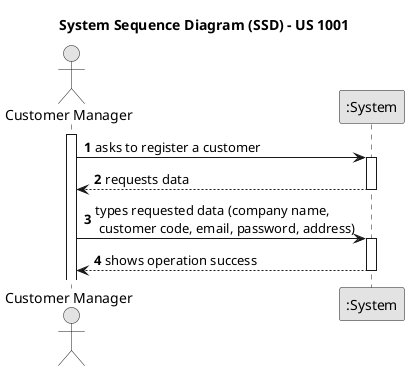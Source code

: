 @startuml
skinparam monochrome true
skinparam packageStyle rectangle
skinparam shadowing false

title System Sequence Diagram (SSD) - US 1001

autonumber

actor "Customer Manager" as User
participant ":System" as System

activate User

    User -> System: asks to register a customer
        activate System

    System--> User : requests data
        deactivate System

    User -> System: types requested data (company name,\n customer code, email, password, address)
        activate System


    System--> User : shows operation success
        deactivate System

@enduml